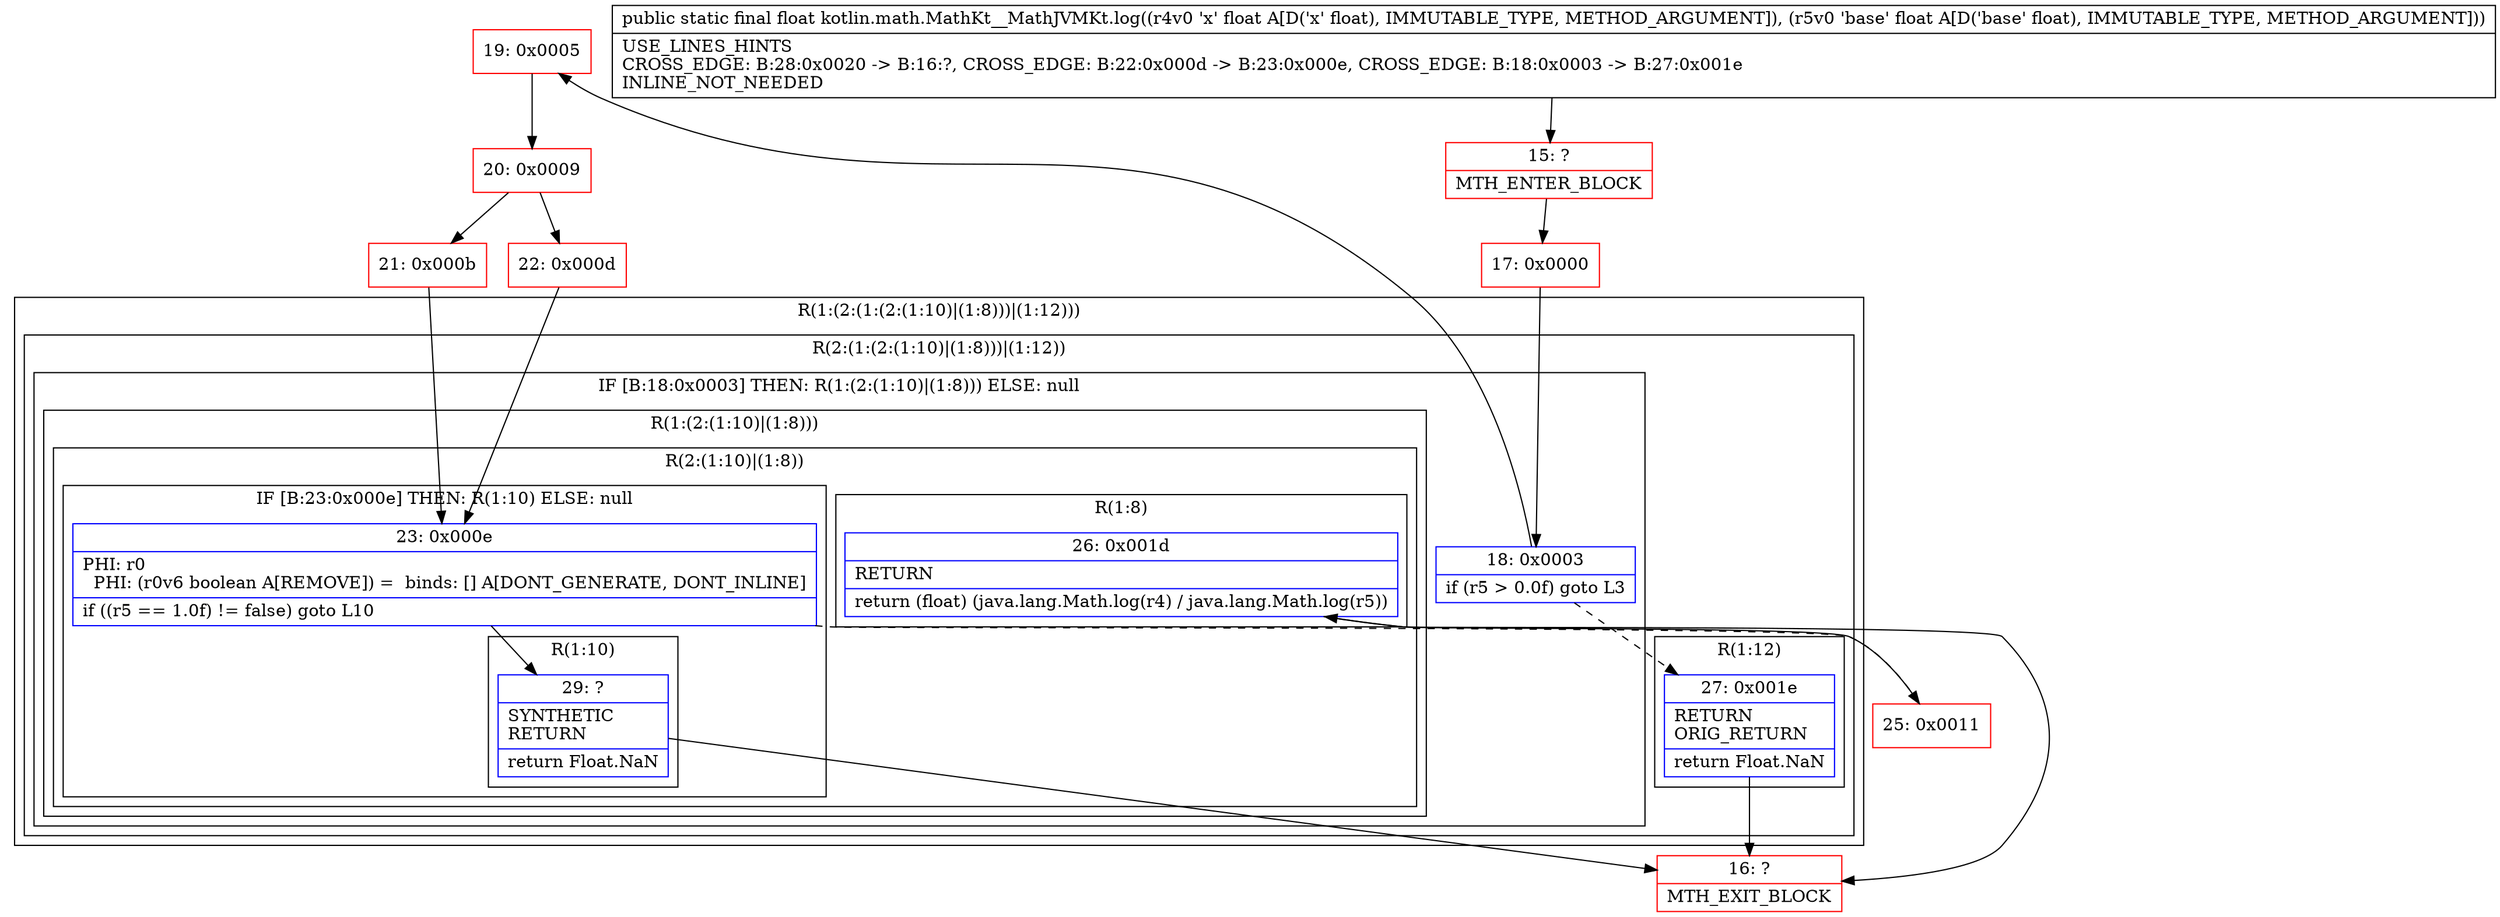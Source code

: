 digraph "CFG forkotlin.math.MathKt__MathJVMKt.log(FF)F" {
subgraph cluster_Region_345860511 {
label = "R(1:(2:(1:(2:(1:10)|(1:8)))|(1:12)))";
node [shape=record,color=blue];
subgraph cluster_Region_1592297373 {
label = "R(2:(1:(2:(1:10)|(1:8)))|(1:12))";
node [shape=record,color=blue];
subgraph cluster_IfRegion_402969257 {
label = "IF [B:18:0x0003] THEN: R(1:(2:(1:10)|(1:8))) ELSE: null";
node [shape=record,color=blue];
Node_18 [shape=record,label="{18\:\ 0x0003|if (r5 \> 0.0f) goto L3\l}"];
subgraph cluster_Region_282320685 {
label = "R(1:(2:(1:10)|(1:8)))";
node [shape=record,color=blue];
subgraph cluster_Region_1870499129 {
label = "R(2:(1:10)|(1:8))";
node [shape=record,color=blue];
subgraph cluster_IfRegion_1966287652 {
label = "IF [B:23:0x000e] THEN: R(1:10) ELSE: null";
node [shape=record,color=blue];
Node_23 [shape=record,label="{23\:\ 0x000e|PHI: r0 \l  PHI: (r0v6 boolean A[REMOVE]) =  binds: [] A[DONT_GENERATE, DONT_INLINE]\l|if ((r5 == 1.0f) != false) goto L10\l}"];
subgraph cluster_Region_1268526769 {
label = "R(1:10)";
node [shape=record,color=blue];
Node_29 [shape=record,label="{29\:\ ?|SYNTHETIC\lRETURN\l|return Float.NaN\l}"];
}
}
subgraph cluster_Region_1169734232 {
label = "R(1:8)";
node [shape=record,color=blue];
Node_26 [shape=record,label="{26\:\ 0x001d|RETURN\l|return (float) (java.lang.Math.log(r4) \/ java.lang.Math.log(r5))\l}"];
}
}
}
}
subgraph cluster_Region_1185932179 {
label = "R(1:12)";
node [shape=record,color=blue];
Node_27 [shape=record,label="{27\:\ 0x001e|RETURN\lORIG_RETURN\l|return Float.NaN\l}"];
}
}
}
Node_15 [shape=record,color=red,label="{15\:\ ?|MTH_ENTER_BLOCK\l}"];
Node_17 [shape=record,color=red,label="{17\:\ 0x0000}"];
Node_19 [shape=record,color=red,label="{19\:\ 0x0005}"];
Node_20 [shape=record,color=red,label="{20\:\ 0x0009}"];
Node_21 [shape=record,color=red,label="{21\:\ 0x000b}"];
Node_25 [shape=record,color=red,label="{25\:\ 0x0011}"];
Node_16 [shape=record,color=red,label="{16\:\ ?|MTH_EXIT_BLOCK\l}"];
Node_22 [shape=record,color=red,label="{22\:\ 0x000d}"];
MethodNode[shape=record,label="{public static final float kotlin.math.MathKt__MathJVMKt.log((r4v0 'x' float A[D('x' float), IMMUTABLE_TYPE, METHOD_ARGUMENT]), (r5v0 'base' float A[D('base' float), IMMUTABLE_TYPE, METHOD_ARGUMENT]))  | USE_LINES_HINTS\lCROSS_EDGE: B:28:0x0020 \-\> B:16:?, CROSS_EDGE: B:22:0x000d \-\> B:23:0x000e, CROSS_EDGE: B:18:0x0003 \-\> B:27:0x001e\lINLINE_NOT_NEEDED\l}"];
MethodNode -> Node_15;Node_18 -> Node_19;
Node_18 -> Node_27[style=dashed];
Node_23 -> Node_25[style=dashed];
Node_23 -> Node_29;
Node_29 -> Node_16;
Node_26 -> Node_16;
Node_27 -> Node_16;
Node_15 -> Node_17;
Node_17 -> Node_18;
Node_19 -> Node_20;
Node_20 -> Node_21;
Node_20 -> Node_22;
Node_21 -> Node_23;
Node_25 -> Node_26;
Node_22 -> Node_23;
}

